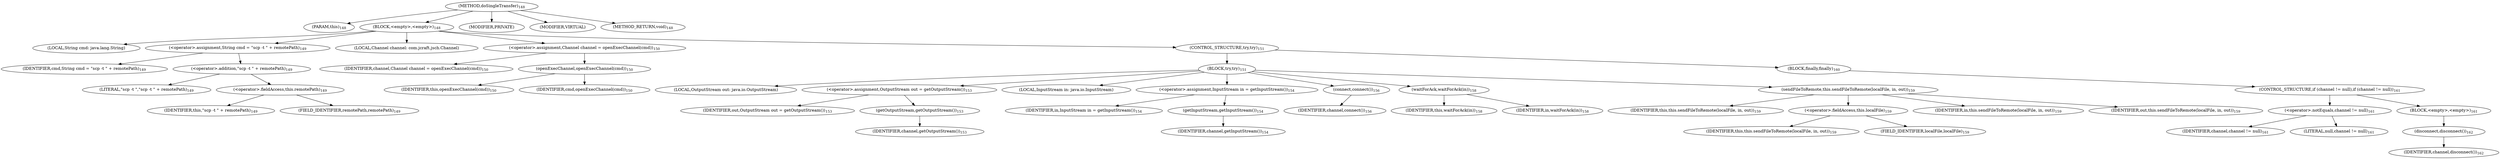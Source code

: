 digraph "doSingleTransfer" {  
"186" [label = <(METHOD,doSingleTransfer)<SUB>148</SUB>> ]
"25" [label = <(PARAM,this)<SUB>148</SUB>> ]
"187" [label = <(BLOCK,&lt;empty&gt;,&lt;empty&gt;)<SUB>148</SUB>> ]
"188" [label = <(LOCAL,String cmd: java.lang.String)> ]
"189" [label = <(&lt;operator&gt;.assignment,String cmd = &quot;scp -t &quot; + remotePath)<SUB>149</SUB>> ]
"190" [label = <(IDENTIFIER,cmd,String cmd = &quot;scp -t &quot; + remotePath)<SUB>149</SUB>> ]
"191" [label = <(&lt;operator&gt;.addition,&quot;scp -t &quot; + remotePath)<SUB>149</SUB>> ]
"192" [label = <(LITERAL,&quot;scp -t &quot;,&quot;scp -t &quot; + remotePath)<SUB>149</SUB>> ]
"193" [label = <(&lt;operator&gt;.fieldAccess,this.remotePath)<SUB>149</SUB>> ]
"194" [label = <(IDENTIFIER,this,&quot;scp -t &quot; + remotePath)<SUB>149</SUB>> ]
"195" [label = <(FIELD_IDENTIFIER,remotePath,remotePath)<SUB>149</SUB>> ]
"196" [label = <(LOCAL,Channel channel: com.jcraft.jsch.Channel)> ]
"197" [label = <(&lt;operator&gt;.assignment,Channel channel = openExecChannel(cmd))<SUB>150</SUB>> ]
"198" [label = <(IDENTIFIER,channel,Channel channel = openExecChannel(cmd))<SUB>150</SUB>> ]
"199" [label = <(openExecChannel,openExecChannel(cmd))<SUB>150</SUB>> ]
"24" [label = <(IDENTIFIER,this,openExecChannel(cmd))<SUB>150</SUB>> ]
"200" [label = <(IDENTIFIER,cmd,openExecChannel(cmd))<SUB>150</SUB>> ]
"201" [label = <(CONTROL_STRUCTURE,try,try)<SUB>151</SUB>> ]
"202" [label = <(BLOCK,try,try)<SUB>151</SUB>> ]
"203" [label = <(LOCAL,OutputStream out: java.io.OutputStream)> ]
"204" [label = <(&lt;operator&gt;.assignment,OutputStream out = getOutputStream())<SUB>153</SUB>> ]
"205" [label = <(IDENTIFIER,out,OutputStream out = getOutputStream())<SUB>153</SUB>> ]
"206" [label = <(getOutputStream,getOutputStream())<SUB>153</SUB>> ]
"207" [label = <(IDENTIFIER,channel,getOutputStream())<SUB>153</SUB>> ]
"208" [label = <(LOCAL,InputStream in: java.io.InputStream)> ]
"209" [label = <(&lt;operator&gt;.assignment,InputStream in = getInputStream())<SUB>154</SUB>> ]
"210" [label = <(IDENTIFIER,in,InputStream in = getInputStream())<SUB>154</SUB>> ]
"211" [label = <(getInputStream,getInputStream())<SUB>154</SUB>> ]
"212" [label = <(IDENTIFIER,channel,getInputStream())<SUB>154</SUB>> ]
"213" [label = <(connect,connect())<SUB>156</SUB>> ]
"214" [label = <(IDENTIFIER,channel,connect())<SUB>156</SUB>> ]
"215" [label = <(waitForAck,waitForAck(in))<SUB>158</SUB>> ]
"26" [label = <(IDENTIFIER,this,waitForAck(in))<SUB>158</SUB>> ]
"216" [label = <(IDENTIFIER,in,waitForAck(in))<SUB>158</SUB>> ]
"217" [label = <(sendFileToRemote,this.sendFileToRemote(localFile, in, out))<SUB>159</SUB>> ]
"27" [label = <(IDENTIFIER,this,this.sendFileToRemote(localFile, in, out))<SUB>159</SUB>> ]
"218" [label = <(&lt;operator&gt;.fieldAccess,this.localFile)<SUB>159</SUB>> ]
"219" [label = <(IDENTIFIER,this,this.sendFileToRemote(localFile, in, out))<SUB>159</SUB>> ]
"220" [label = <(FIELD_IDENTIFIER,localFile,localFile)<SUB>159</SUB>> ]
"221" [label = <(IDENTIFIER,in,this.sendFileToRemote(localFile, in, out))<SUB>159</SUB>> ]
"222" [label = <(IDENTIFIER,out,this.sendFileToRemote(localFile, in, out))<SUB>159</SUB>> ]
"223" [label = <(BLOCK,finally,finally)<SUB>160</SUB>> ]
"224" [label = <(CONTROL_STRUCTURE,if (channel != null),if (channel != null))<SUB>161</SUB>> ]
"225" [label = <(&lt;operator&gt;.notEquals,channel != null)<SUB>161</SUB>> ]
"226" [label = <(IDENTIFIER,channel,channel != null)<SUB>161</SUB>> ]
"227" [label = <(LITERAL,null,channel != null)<SUB>161</SUB>> ]
"228" [label = <(BLOCK,&lt;empty&gt;,&lt;empty&gt;)<SUB>161</SUB>> ]
"229" [label = <(disconnect,disconnect())<SUB>162</SUB>> ]
"230" [label = <(IDENTIFIER,channel,disconnect())<SUB>162</SUB>> ]
"231" [label = <(MODIFIER,PRIVATE)> ]
"232" [label = <(MODIFIER,VIRTUAL)> ]
"233" [label = <(METHOD_RETURN,void)<SUB>148</SUB>> ]
  "186" -> "25" 
  "186" -> "187" 
  "186" -> "231" 
  "186" -> "232" 
  "186" -> "233" 
  "187" -> "188" 
  "187" -> "189" 
  "187" -> "196" 
  "187" -> "197" 
  "187" -> "201" 
  "189" -> "190" 
  "189" -> "191" 
  "191" -> "192" 
  "191" -> "193" 
  "193" -> "194" 
  "193" -> "195" 
  "197" -> "198" 
  "197" -> "199" 
  "199" -> "24" 
  "199" -> "200" 
  "201" -> "202" 
  "201" -> "223" 
  "202" -> "203" 
  "202" -> "204" 
  "202" -> "208" 
  "202" -> "209" 
  "202" -> "213" 
  "202" -> "215" 
  "202" -> "217" 
  "204" -> "205" 
  "204" -> "206" 
  "206" -> "207" 
  "209" -> "210" 
  "209" -> "211" 
  "211" -> "212" 
  "213" -> "214" 
  "215" -> "26" 
  "215" -> "216" 
  "217" -> "27" 
  "217" -> "218" 
  "217" -> "221" 
  "217" -> "222" 
  "218" -> "219" 
  "218" -> "220" 
  "223" -> "224" 
  "224" -> "225" 
  "224" -> "228" 
  "225" -> "226" 
  "225" -> "227" 
  "228" -> "229" 
  "229" -> "230" 
}
